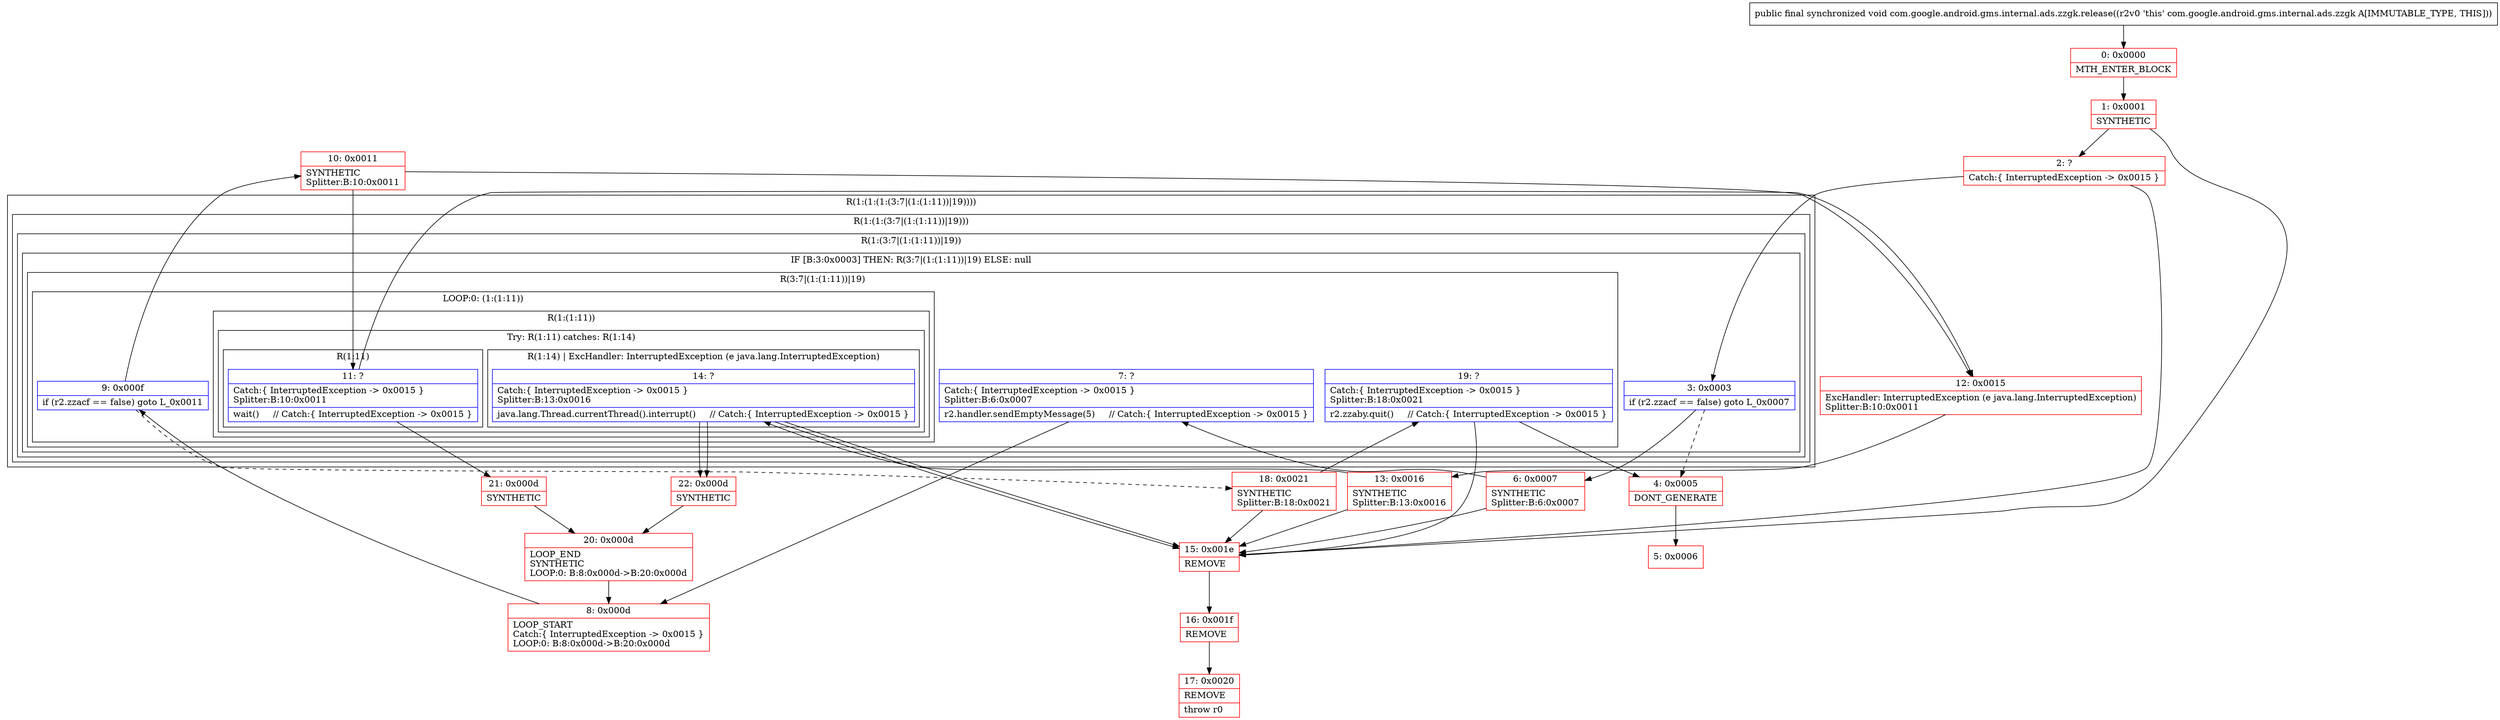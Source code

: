 digraph "CFG forcom.google.android.gms.internal.ads.zzgk.release()V" {
subgraph cluster_Region_1367338180 {
label = "R(1:(1:(1:(3:7|(1:(1:11))|19))))";
node [shape=record,color=blue];
subgraph cluster_Region_1325735044 {
label = "R(1:(1:(3:7|(1:(1:11))|19)))";
node [shape=record,color=blue];
subgraph cluster_Region_850658311 {
label = "R(1:(3:7|(1:(1:11))|19))";
node [shape=record,color=blue];
subgraph cluster_IfRegion_1797853207 {
label = "IF [B:3:0x0003] THEN: R(3:7|(1:(1:11))|19) ELSE: null";
node [shape=record,color=blue];
Node_3 [shape=record,label="{3\:\ 0x0003|if (r2.zzacf == false) goto L_0x0007\l}"];
subgraph cluster_Region_1159645306 {
label = "R(3:7|(1:(1:11))|19)";
node [shape=record,color=blue];
Node_7 [shape=record,label="{7\:\ ?|Catch:\{ InterruptedException \-\> 0x0015 \}\lSplitter:B:6:0x0007\l|r2.handler.sendEmptyMessage(5)     \/\/ Catch:\{ InterruptedException \-\> 0x0015 \}\l}"];
subgraph cluster_LoopRegion_580394337 {
label = "LOOP:0: (1:(1:11))";
node [shape=record,color=blue];
Node_9 [shape=record,label="{9\:\ 0x000f|if (r2.zzacf == false) goto L_0x0011\l}"];
subgraph cluster_Region_815706377 {
label = "R(1:(1:11))";
node [shape=record,color=blue];
subgraph cluster_TryCatchRegion_320120485 {
label = "Try: R(1:11) catches: R(1:14)";
node [shape=record,color=blue];
subgraph cluster_Region_553316773 {
label = "R(1:11)";
node [shape=record,color=blue];
Node_11 [shape=record,label="{11\:\ ?|Catch:\{ InterruptedException \-\> 0x0015 \}\lSplitter:B:10:0x0011\l|wait()     \/\/ Catch:\{ InterruptedException \-\> 0x0015 \}\l}"];
}
subgraph cluster_Region_1114346446 {
label = "R(1:14) | ExcHandler: InterruptedException (e java.lang.InterruptedException)\l";
node [shape=record,color=blue];
Node_14 [shape=record,label="{14\:\ ?|Catch:\{ InterruptedException \-\> 0x0015 \}\lSplitter:B:13:0x0016\l|java.lang.Thread.currentThread().interrupt()     \/\/ Catch:\{ InterruptedException \-\> 0x0015 \}\l}"];
}
}
}
}
Node_19 [shape=record,label="{19\:\ ?|Catch:\{ InterruptedException \-\> 0x0015 \}\lSplitter:B:18:0x0021\l|r2.zzaby.quit()     \/\/ Catch:\{ InterruptedException \-\> 0x0015 \}\l}"];
}
}
}
}
}
subgraph cluster_Region_1114346446 {
label = "R(1:14) | ExcHandler: InterruptedException (e java.lang.InterruptedException)\l";
node [shape=record,color=blue];
Node_14 [shape=record,label="{14\:\ ?|Catch:\{ InterruptedException \-\> 0x0015 \}\lSplitter:B:13:0x0016\l|java.lang.Thread.currentThread().interrupt()     \/\/ Catch:\{ InterruptedException \-\> 0x0015 \}\l}"];
}
Node_0 [shape=record,color=red,label="{0\:\ 0x0000|MTH_ENTER_BLOCK\l}"];
Node_1 [shape=record,color=red,label="{1\:\ 0x0001|SYNTHETIC\l}"];
Node_2 [shape=record,color=red,label="{2\:\ ?|Catch:\{ InterruptedException \-\> 0x0015 \}\l}"];
Node_4 [shape=record,color=red,label="{4\:\ 0x0005|DONT_GENERATE\l}"];
Node_5 [shape=record,color=red,label="{5\:\ 0x0006}"];
Node_6 [shape=record,color=red,label="{6\:\ 0x0007|SYNTHETIC\lSplitter:B:6:0x0007\l}"];
Node_8 [shape=record,color=red,label="{8\:\ 0x000d|LOOP_START\lCatch:\{ InterruptedException \-\> 0x0015 \}\lLOOP:0: B:8:0x000d\-\>B:20:0x000d\l}"];
Node_10 [shape=record,color=red,label="{10\:\ 0x0011|SYNTHETIC\lSplitter:B:10:0x0011\l}"];
Node_12 [shape=record,color=red,label="{12\:\ 0x0015|ExcHandler: InterruptedException (e java.lang.InterruptedException)\lSplitter:B:10:0x0011\l}"];
Node_13 [shape=record,color=red,label="{13\:\ 0x0016|SYNTHETIC\lSplitter:B:13:0x0016\l}"];
Node_15 [shape=record,color=red,label="{15\:\ 0x001e|REMOVE\l}"];
Node_16 [shape=record,color=red,label="{16\:\ 0x001f|REMOVE\l}"];
Node_17 [shape=record,color=red,label="{17\:\ 0x0020|REMOVE\l|throw r0\l}"];
Node_18 [shape=record,color=red,label="{18\:\ 0x0021|SYNTHETIC\lSplitter:B:18:0x0021\l}"];
Node_20 [shape=record,color=red,label="{20\:\ 0x000d|LOOP_END\lSYNTHETIC\lLOOP:0: B:8:0x000d\-\>B:20:0x000d\l}"];
Node_21 [shape=record,color=red,label="{21\:\ 0x000d|SYNTHETIC\l}"];
Node_22 [shape=record,color=red,label="{22\:\ 0x000d|SYNTHETIC\l}"];
MethodNode[shape=record,label="{public final synchronized void com.google.android.gms.internal.ads.zzgk.release((r2v0 'this' com.google.android.gms.internal.ads.zzgk A[IMMUTABLE_TYPE, THIS])) }"];
MethodNode -> Node_0;
Node_3 -> Node_4[style=dashed];
Node_3 -> Node_6;
Node_7 -> Node_8;
Node_9 -> Node_10;
Node_9 -> Node_18[style=dashed];
Node_11 -> Node_12;
Node_11 -> Node_21;
Node_14 -> Node_15;
Node_14 -> Node_22;
Node_19 -> Node_15;
Node_19 -> Node_4;
Node_14 -> Node_15;
Node_14 -> Node_22;
Node_0 -> Node_1;
Node_1 -> Node_2;
Node_1 -> Node_15;
Node_2 -> Node_3;
Node_2 -> Node_15;
Node_4 -> Node_5;
Node_6 -> Node_7;
Node_6 -> Node_15;
Node_8 -> Node_9;
Node_10 -> Node_11;
Node_10 -> Node_12;
Node_12 -> Node_13;
Node_13 -> Node_14;
Node_13 -> Node_15;
Node_15 -> Node_16;
Node_16 -> Node_17;
Node_18 -> Node_19;
Node_18 -> Node_15;
Node_20 -> Node_8;
Node_21 -> Node_20;
Node_22 -> Node_20;
}

